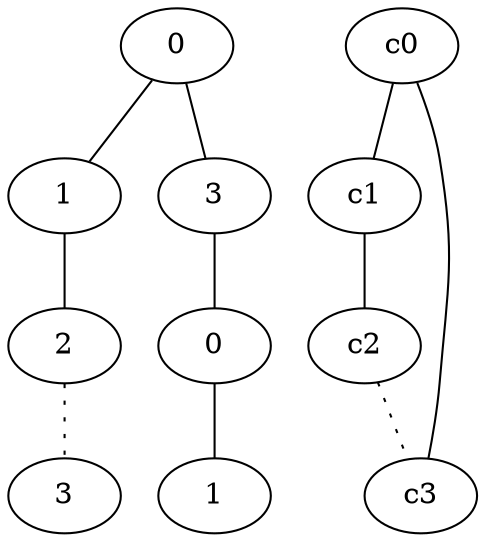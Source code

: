 graph {
a0[label=0];
a1[label=1];
a2[label=2];
a3[label=3];
a4[label=3];
a5[label=0];
a6[label=1];
a0 -- a1;
a0 -- a4;
a1 -- a2;
a2 -- a3 [style=dotted];
a4 -- a5;
a5 -- a6;
c0 -- c1;
c0 -- c3;
c1 -- c2;
c2 -- c3 [style=dotted];
}
